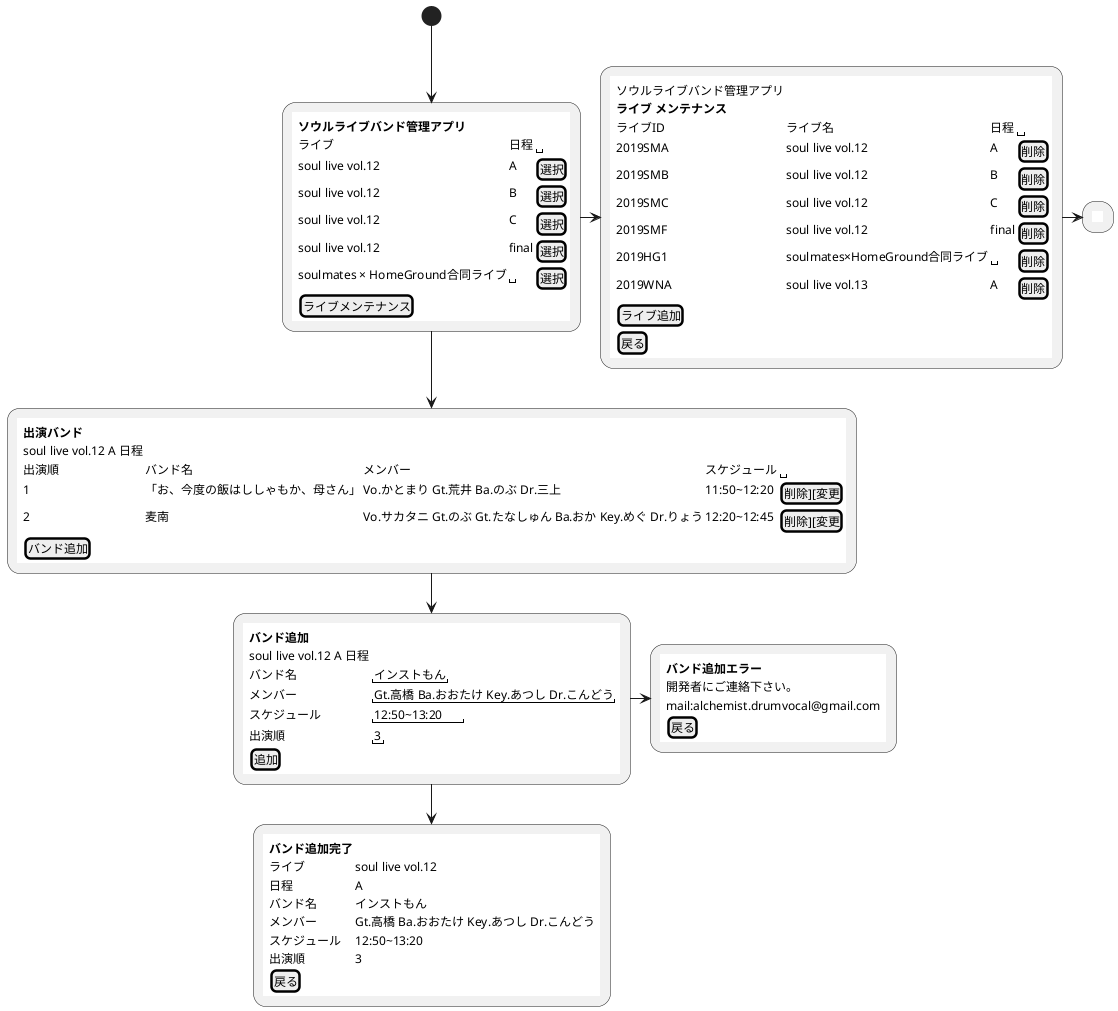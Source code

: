@startuml name
(*) -->"
{{
    salt
    {
        <b>ソウルライブバンド管理アプリ
        ライブ|日程|""
        soul live vol.12|A|[選択]
        soul live vol.12|B|[選択]
        soul live vol.12|C|[選択]
        soul live vol.12|final|[選択]
        soulmates × HomeGround合同ライブ|""|[選択]
        [ライブメンテナンス]
    }
}}
" as home

home -down->"
{{
    salt
    {
        <b>出演バンド
        soul live vol.12 A 日程
        出演順|バンド名|メンバー|スケジュール|""
        1|「お、今度の飯はししゃもか、母さん」|Vo.かとまり Gt.荒井 Ba.のぶ Dr.三上|11:50~12:20|[削除][変更]
        2|麦南|Vo.サカタニ Gt.のぶ Gt.たなしゅん Ba.おか Key.めぐ Dr.りょう|12:20~12:45|[削除][変更]
        [バンド追加]
    }
}}
" as show_band

show_band -down->"
{{
    salt
    {
        <b>バンド追加
        soul live vol.12 A 日程
        バンド名|"インストもん"
        メンバー|"Gt.高橋 Ba.おおたけ Key.あつし Dr.こんどう"
        スケジュール|"12:50~13:20"
        出演順|"3"
        [追加]
    }
}}
" as insert_band

insert_band -down->"
{{
    salt
    {
        <b>バンド追加完了
        ライブ|soul live vol.12
        日程|A
        バンド名|インストもん
        メンバー|Gt.高橋 Ba.おおたけ Key.あつし Dr.こんどう
        スケジュール|12:50~13:20
        出演順|3
        [戻る]
    }
}}
" as succsess_insert_band

insert_band -right->"
{{
    salt
    {
        <b>バンド追加エラー
        開発者にご連絡下さい。
        mail:alchemist.drumvocal@gmail.com
        [戻る]
    }
}}
" as error_insert_band

home -right->"
{{
    salt
    {
        ソウルライブバンド管理アプリ
        <b>ライブ メンテナンス
        ライブID|ライブ名|日程|""
        2019SMA|soul live vol.12|A|[削除]
        2019SMB|soul live vol.12|B|[削除]
        2019SMC|soul live vol.12|C|[削除]
        2019SMF|soul live vol.12|final|[削除]
        2019HG1|soulmates×HomeGround合同ライブ|""|[削除]
        2019WNA|soul live vol.13|A|[削除]
        [ライブ追加]
        [戻る]
    }
}}
" as live_mentenance

live_mentenance ->"
{{
    salt
    {
        
    }
}}
" as insert_live
@enduml